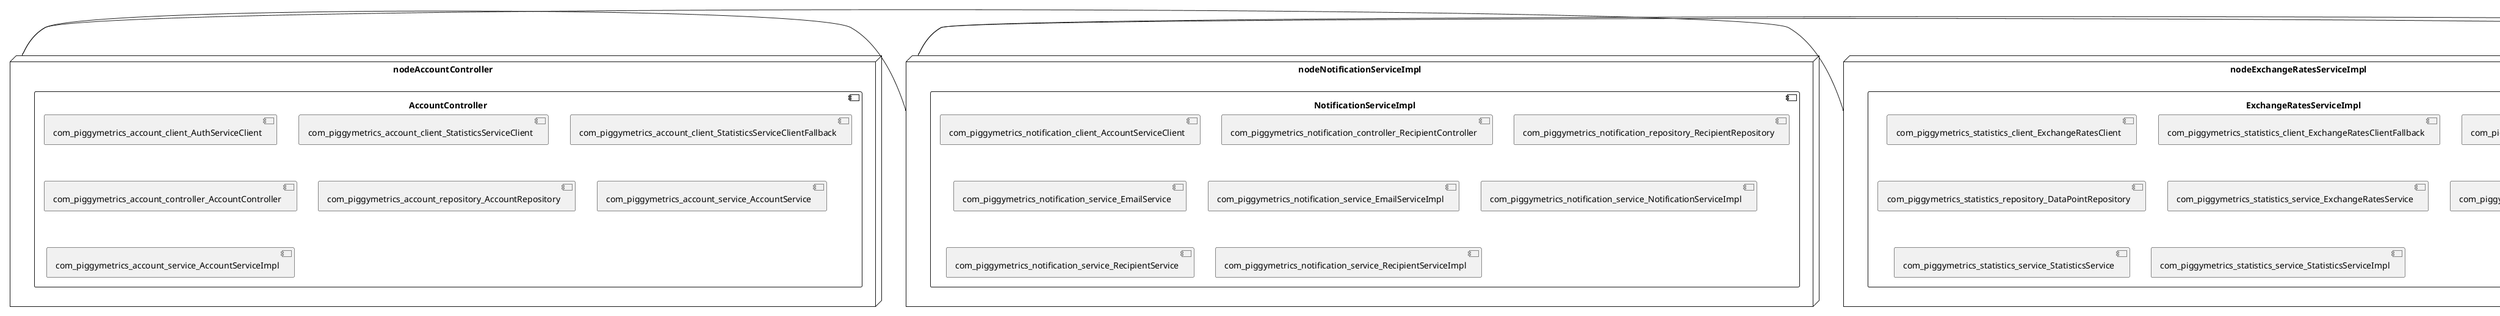 @startuml
skinparam fixCircleLabelOverlapping true
skinparam componentStyle uml2
node nodeAccountController {
component AccountController {
[com_piggymetrics_account_client_AuthServiceClient] [[sqshq-piggymetrics.system#_ERX1ZcYnEe6H0tGhgmQEHw]]
[com_piggymetrics_account_client_StatisticsServiceClient] [[sqshq-piggymetrics.system#_ERX1ZcYnEe6H0tGhgmQEHw]]
[com_piggymetrics_account_client_StatisticsServiceClientFallback] [[sqshq-piggymetrics.system#_ERX1ZcYnEe6H0tGhgmQEHw]]
[com_piggymetrics_account_controller_AccountController] [[sqshq-piggymetrics.system#_ERX1ZcYnEe6H0tGhgmQEHw]]
[com_piggymetrics_account_repository_AccountRepository] [[sqshq-piggymetrics.system#_ERX1ZcYnEe6H0tGhgmQEHw]]
[com_piggymetrics_account_service_AccountService] [[sqshq-piggymetrics.system#_ERX1ZcYnEe6H0tGhgmQEHw]]
[com_piggymetrics_account_service_AccountServiceImpl] [[sqshq-piggymetrics.system#_ERX1ZcYnEe6H0tGhgmQEHw]]
}
}
node nodeExchangeRatesServiceImpl {
component ExchangeRatesServiceImpl {
[com_piggymetrics_statistics_client_ExchangeRatesClient] [[sqshq-piggymetrics.system#_ERX1ZcYnEe6H0tGhgmQEHw]]
[com_piggymetrics_statistics_client_ExchangeRatesClientFallback] [[sqshq-piggymetrics.system#_ERX1ZcYnEe6H0tGhgmQEHw]]
[com_piggymetrics_statistics_controller_StatisticsController] [[sqshq-piggymetrics.system#_ERX1ZcYnEe6H0tGhgmQEHw]]
[com_piggymetrics_statistics_repository_DataPointRepository] [[sqshq-piggymetrics.system#_ERX1ZcYnEe6H0tGhgmQEHw]]
[com_piggymetrics_statistics_service_ExchangeRatesService] [[sqshq-piggymetrics.system#_ERX1ZcYnEe6H0tGhgmQEHw]]
[com_piggymetrics_statistics_service_ExchangeRatesServiceImpl] [[sqshq-piggymetrics.system#_ERX1ZcYnEe6H0tGhgmQEHw]]
[com_piggymetrics_statistics_service_StatisticsService] [[sqshq-piggymetrics.system#_ERX1ZcYnEe6H0tGhgmQEHw]]
[com_piggymetrics_statistics_service_StatisticsServiceImpl] [[sqshq-piggymetrics.system#_ERX1ZcYnEe6H0tGhgmQEHw]]
}
}
node nodeNotificationServiceImpl {
component NotificationServiceImpl {
[com_piggymetrics_notification_client_AccountServiceClient] [[sqshq-piggymetrics.system#_ERX1ZcYnEe6H0tGhgmQEHw]]
[com_piggymetrics_notification_controller_RecipientController] [[sqshq-piggymetrics.system#_ERX1ZcYnEe6H0tGhgmQEHw]]
[com_piggymetrics_notification_repository_RecipientRepository] [[sqshq-piggymetrics.system#_ERX1ZcYnEe6H0tGhgmQEHw]]
[com_piggymetrics_notification_service_EmailService] [[sqshq-piggymetrics.system#_ERX1ZcYnEe6H0tGhgmQEHw]]
[com_piggymetrics_notification_service_EmailServiceImpl] [[sqshq-piggymetrics.system#_ERX1ZcYnEe6H0tGhgmQEHw]]
[com_piggymetrics_notification_service_NotificationServiceImpl] [[sqshq-piggymetrics.system#_ERX1ZcYnEe6H0tGhgmQEHw]]
[com_piggymetrics_notification_service_RecipientService] [[sqshq-piggymetrics.system#_ERX1ZcYnEe6H0tGhgmQEHw]]
[com_piggymetrics_notification_service_RecipientServiceImpl] [[sqshq-piggymetrics.system#_ERX1ZcYnEe6H0tGhgmQEHw]]
}
}
node nodeUserController {
component UserController {
[com_piggymetrics_auth_controller_UserController] [[sqshq-piggymetrics.system#_ERX1ZcYnEe6H0tGhgmQEHw]]
[com_piggymetrics_auth_repository_UserRepository] [[sqshq-piggymetrics.system#_ERX1ZcYnEe6H0tGhgmQEHw]]
[com_piggymetrics_auth_service_UserService] [[sqshq-piggymetrics.system#_ERX1ZcYnEe6H0tGhgmQEHw]]
[com_piggymetrics_auth_service_UserServiceImpl] [[sqshq-piggymetrics.system#_ERX1ZcYnEe6H0tGhgmQEHw]]
[com_piggymetrics_auth_service_security_MongoUserDetailsService] [[sqshq-piggymetrics.system#_ERX1ZcYnEe6H0tGhgmQEHw]]
}
}
node nodecom_piggymetrics_notification_service_Environment_Provider {
[com_piggymetrics_notification_service_Environment_Provider] [[sqshq-piggymetrics.system#_ERX1ZcYnEe6H0tGhgmQEHw]]
}
node nodecom_piggymetrics_notification_service_JavaMailSender_Provider {
[com_piggymetrics_notification_service_JavaMailSender_Provider] [[sqshq-piggymetrics.system#_ERX1ZcYnEe6H0tGhgmQEHw]]
}
node noderates_client_latest_Provider {
[rates_client_latest_Provider] [[sqshq-piggymetrics.system#_ERX1ZcYnEe6H0tGhgmQEHw]]
}
[nodeAccountController] - [nodeNotificationServiceImpl]
[nodeExchangeRatesServiceImpl] - [nodeAccountController]
[nodecom_piggymetrics_notification_service_Environment_Provider] - [nodeNotificationServiceImpl]
[nodecom_piggymetrics_notification_service_JavaMailSender_Provider] - [nodeNotificationServiceImpl]

@enduml

